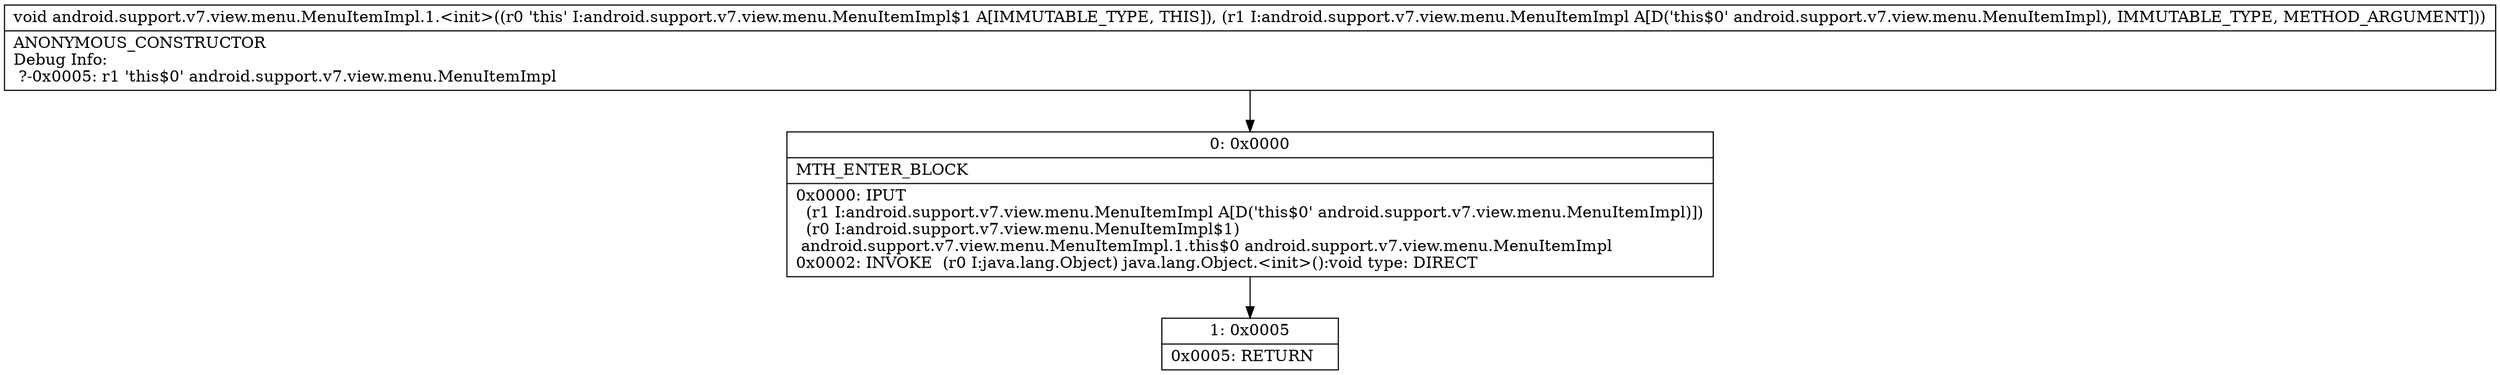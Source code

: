 digraph "CFG forandroid.support.v7.view.menu.MenuItemImpl.1.\<init\>(Landroid\/support\/v7\/view\/menu\/MenuItemImpl;)V" {
Node_0 [shape=record,label="{0\:\ 0x0000|MTH_ENTER_BLOCK\l|0x0000: IPUT  \l  (r1 I:android.support.v7.view.menu.MenuItemImpl A[D('this$0' android.support.v7.view.menu.MenuItemImpl)])\l  (r0 I:android.support.v7.view.menu.MenuItemImpl$1)\l android.support.v7.view.menu.MenuItemImpl.1.this$0 android.support.v7.view.menu.MenuItemImpl \l0x0002: INVOKE  (r0 I:java.lang.Object) java.lang.Object.\<init\>():void type: DIRECT \l}"];
Node_1 [shape=record,label="{1\:\ 0x0005|0x0005: RETURN   \l}"];
MethodNode[shape=record,label="{void android.support.v7.view.menu.MenuItemImpl.1.\<init\>((r0 'this' I:android.support.v7.view.menu.MenuItemImpl$1 A[IMMUTABLE_TYPE, THIS]), (r1 I:android.support.v7.view.menu.MenuItemImpl A[D('this$0' android.support.v7.view.menu.MenuItemImpl), IMMUTABLE_TYPE, METHOD_ARGUMENT]))  | ANONYMOUS_CONSTRUCTOR\lDebug Info:\l  ?\-0x0005: r1 'this$0' android.support.v7.view.menu.MenuItemImpl\l}"];
MethodNode -> Node_0;
Node_0 -> Node_1;
}

